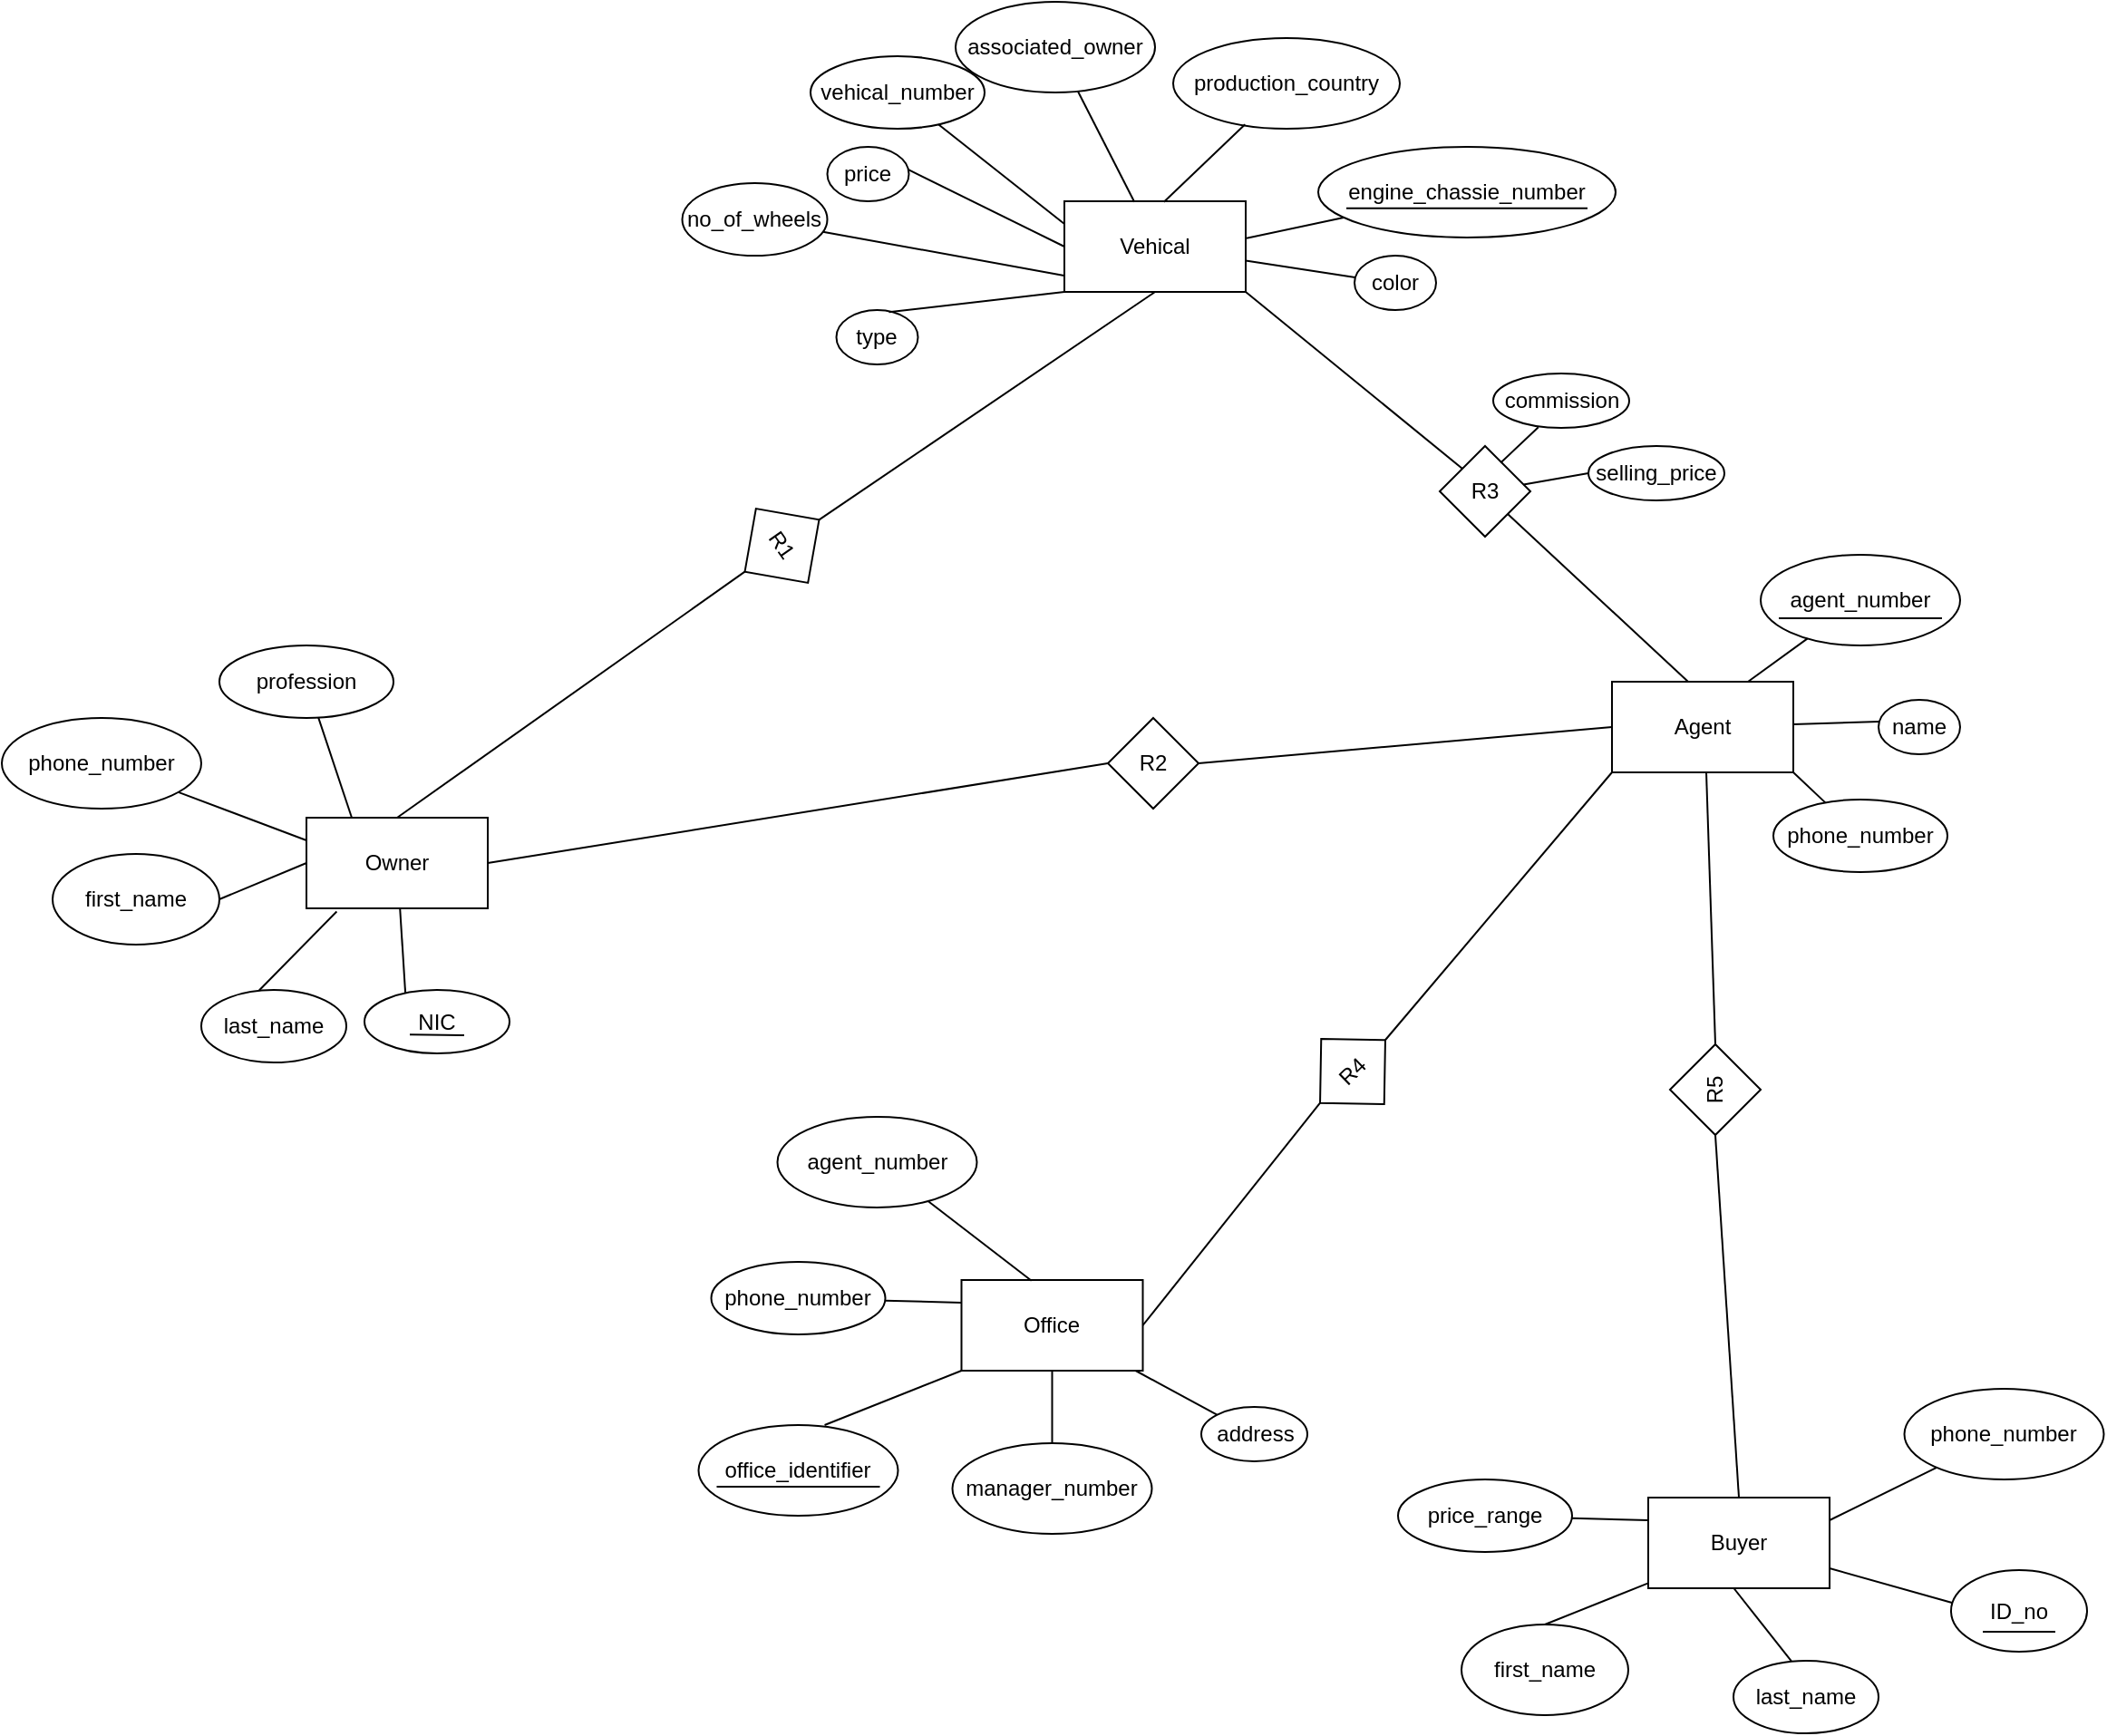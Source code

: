 <mxfile version="14.6.12" type="device"><diagram id="5IXPgv30BTHkzkH8dH1A" name="Page-1"><mxGraphModel dx="2805" dy="1860" grid="1" gridSize="10" guides="1" tooltips="1" connect="1" arrows="1" fold="1" page="1" pageScale="1" pageWidth="850" pageHeight="1100" math="0" shadow="0"><root><mxCell id="0"/><mxCell id="1" parent="0"/><mxCell id="0gFhzpD9oxNA3ZK4Rl7I-9" value="Vehical" style="rounded=0;whiteSpace=wrap;html=1;" vertex="1" parent="1"><mxGeometry x="-24" y="180" width="100" height="50" as="geometry"/></mxCell><mxCell id="0gFhzpD9oxNA3ZK4Rl7I-10" value="engine_chassie_number" style="ellipse;whiteSpace=wrap;html=1;" vertex="1" parent="1"><mxGeometry x="116" y="150" width="164" height="50" as="geometry"/></mxCell><mxCell id="0gFhzpD9oxNA3ZK4Rl7I-11" value="associated_owner" style="ellipse;whiteSpace=wrap;html=1;" vertex="1" parent="1"><mxGeometry x="-84" y="70" width="110" height="50" as="geometry"/></mxCell><mxCell id="0gFhzpD9oxNA3ZK4Rl7I-12" value="no_of_wheels" style="ellipse;whiteSpace=wrap;html=1;" vertex="1" parent="1"><mxGeometry x="-234.75" y="170" width="80" height="40" as="geometry"/></mxCell><mxCell id="0gFhzpD9oxNA3ZK4Rl7I-13" value="price" style="ellipse;whiteSpace=wrap;html=1;" vertex="1" parent="1"><mxGeometry x="-154.75" y="150" width="45" height="30" as="geometry"/></mxCell><mxCell id="0gFhzpD9oxNA3ZK4Rl7I-14" value="color" style="ellipse;whiteSpace=wrap;html=1;" vertex="1" parent="1"><mxGeometry x="136" y="210" width="45" height="30" as="geometry"/></mxCell><mxCell id="0gFhzpD9oxNA3ZK4Rl7I-15" value="production_country" style="ellipse;whiteSpace=wrap;html=1;" vertex="1" parent="1"><mxGeometry x="36" y="90" width="125" height="50" as="geometry"/></mxCell><mxCell id="0gFhzpD9oxNA3ZK4Rl7I-16" value="vehical_number" style="ellipse;whiteSpace=wrap;html=1;" vertex="1" parent="1"><mxGeometry x="-164" y="100" width="96" height="40" as="geometry"/></mxCell><mxCell id="0gFhzpD9oxNA3ZK4Rl7I-17" value="type" style="ellipse;whiteSpace=wrap;html=1;" vertex="1" parent="1"><mxGeometry x="-149.75" y="240" width="45" height="30" as="geometry"/></mxCell><mxCell id="0gFhzpD9oxNA3ZK4Rl7I-22" value="" style="endArrow=none;html=1;exitX=0.007;exitY=0.4;exitDx=0;exitDy=0;exitPerimeter=0;" edge="1" parent="1" source="0gFhzpD9oxNA3ZK4Rl7I-14" target="0gFhzpD9oxNA3ZK4Rl7I-9"><mxGeometry width="50" height="50" relative="1" as="geometry"><mxPoint x="156" y="230" as="sourcePoint"/><mxPoint x="206" y="180" as="targetPoint"/></mxGeometry></mxCell><mxCell id="0gFhzpD9oxNA3ZK4Rl7I-23" value="" style="endArrow=none;html=1;exitX=1.005;exitY=0.408;exitDx=0;exitDy=0;exitPerimeter=0;" edge="1" parent="1" source="0gFhzpD9oxNA3ZK4Rl7I-9" target="0gFhzpD9oxNA3ZK4Rl7I-10"><mxGeometry width="50" height="50" relative="1" as="geometry"><mxPoint x="126" y="230" as="sourcePoint"/><mxPoint x="176" y="180" as="targetPoint"/></mxGeometry></mxCell><mxCell id="0gFhzpD9oxNA3ZK4Rl7I-26" value="" style="endArrow=none;html=1;entryX=0.317;entryY=0.952;entryDx=0;entryDy=0;entryPerimeter=0;exitX=0.549;exitY=0.008;exitDx=0;exitDy=0;exitPerimeter=0;" edge="1" parent="1" source="0gFhzpD9oxNA3ZK4Rl7I-9" target="0gFhzpD9oxNA3ZK4Rl7I-15"><mxGeometry width="50" height="50" relative="1" as="geometry"><mxPoint x="26" y="179" as="sourcePoint"/><mxPoint x="186" y="130" as="targetPoint"/></mxGeometry></mxCell><mxCell id="0gFhzpD9oxNA3ZK4Rl7I-28" value="" style="endArrow=none;html=1;exitX=0.386;exitY=0.008;exitDx=0;exitDy=0;exitPerimeter=0;" edge="1" parent="1" source="0gFhzpD9oxNA3ZK4Rl7I-9" target="0gFhzpD9oxNA3ZK4Rl7I-11"><mxGeometry width="50" height="50" relative="1" as="geometry"><mxPoint x="16" y="170" as="sourcePoint"/><mxPoint x="66" y="120" as="targetPoint"/></mxGeometry></mxCell><mxCell id="0gFhzpD9oxNA3ZK4Rl7I-29" value="" style="endArrow=none;html=1;exitX=0;exitY=0.25;exitDx=0;exitDy=0;" edge="1" parent="1" source="0gFhzpD9oxNA3ZK4Rl7I-9" target="0gFhzpD9oxNA3ZK4Rl7I-16"><mxGeometry width="50" height="50" relative="1" as="geometry"><mxPoint x="-44" y="140" as="sourcePoint"/><mxPoint x="6" y="90" as="targetPoint"/></mxGeometry></mxCell><mxCell id="0gFhzpD9oxNA3ZK4Rl7I-30" value="" style="endArrow=none;html=1;exitX=0.994;exitY=0.42;exitDx=0;exitDy=0;exitPerimeter=0;entryX=0;entryY=0.5;entryDx=0;entryDy=0;" edge="1" parent="1" source="0gFhzpD9oxNA3ZK4Rl7I-13" target="0gFhzpD9oxNA3ZK4Rl7I-9"><mxGeometry width="50" height="50" relative="1" as="geometry"><mxPoint x="-64" y="170" as="sourcePoint"/><mxPoint x="-14" y="120" as="targetPoint"/></mxGeometry></mxCell><mxCell id="0gFhzpD9oxNA3ZK4Rl7I-31" value="" style="endArrow=none;html=1;entryX=-0.002;entryY=0.82;entryDx=0;entryDy=0;entryPerimeter=0;" edge="1" parent="1" source="0gFhzpD9oxNA3ZK4Rl7I-12" target="0gFhzpD9oxNA3ZK4Rl7I-9"><mxGeometry width="50" height="50" relative="1" as="geometry"><mxPoint x="16" y="220" as="sourcePoint"/><mxPoint x="66" y="170" as="targetPoint"/></mxGeometry></mxCell><mxCell id="0gFhzpD9oxNA3ZK4Rl7I-32" value="" style="endArrow=none;html=1;exitX=0.645;exitY=0.037;exitDx=0;exitDy=0;exitPerimeter=0;entryX=0;entryY=1;entryDx=0;entryDy=0;" edge="1" parent="1" source="0gFhzpD9oxNA3ZK4Rl7I-17" target="0gFhzpD9oxNA3ZK4Rl7I-9"><mxGeometry width="50" height="50" relative="1" as="geometry"><mxPoint x="16" y="220" as="sourcePoint"/><mxPoint x="66" y="170" as="targetPoint"/></mxGeometry></mxCell><mxCell id="0gFhzpD9oxNA3ZK4Rl7I-50" value="Agent" style="rounded=0;whiteSpace=wrap;html=1;" vertex="1" parent="1"><mxGeometry x="278" y="445" width="100" height="50" as="geometry"/></mxCell><mxCell id="0gFhzpD9oxNA3ZK4Rl7I-52" value="agent_number" style="ellipse;whiteSpace=wrap;html=1;" vertex="1" parent="1"><mxGeometry x="360" y="375" width="110" height="50" as="geometry"/></mxCell><mxCell id="0gFhzpD9oxNA3ZK4Rl7I-55" value="name" style="ellipse;whiteSpace=wrap;html=1;" vertex="1" parent="1"><mxGeometry x="425" y="455" width="45" height="30" as="geometry"/></mxCell><mxCell id="0gFhzpD9oxNA3ZK4Rl7I-57" value="phone_number" style="ellipse;whiteSpace=wrap;html=1;" vertex="1" parent="1"><mxGeometry x="367" y="510" width="96" height="40" as="geometry"/></mxCell><mxCell id="0gFhzpD9oxNA3ZK4Rl7I-59" value="" style="endArrow=none;html=1;exitX=0.007;exitY=0.4;exitDx=0;exitDy=0;exitPerimeter=0;" edge="1" parent="1" source="0gFhzpD9oxNA3ZK4Rl7I-55" target="0gFhzpD9oxNA3ZK4Rl7I-50"><mxGeometry width="50" height="50" relative="1" as="geometry"><mxPoint x="458" y="495" as="sourcePoint"/><mxPoint x="508" y="445" as="targetPoint"/></mxGeometry></mxCell><mxCell id="0gFhzpD9oxNA3ZK4Rl7I-62" value="" style="endArrow=none;html=1;exitX=0.75;exitY=0;exitDx=0;exitDy=0;" edge="1" parent="1" source="0gFhzpD9oxNA3ZK4Rl7I-50" target="0gFhzpD9oxNA3ZK4Rl7I-52"><mxGeometry width="50" height="50" relative="1" as="geometry"><mxPoint x="318" y="435" as="sourcePoint"/><mxPoint x="368" y="385" as="targetPoint"/></mxGeometry></mxCell><mxCell id="0gFhzpD9oxNA3ZK4Rl7I-63" value="" style="endArrow=none;html=1;exitX=1;exitY=1;exitDx=0;exitDy=0;" edge="1" parent="1" source="0gFhzpD9oxNA3ZK4Rl7I-50" target="0gFhzpD9oxNA3ZK4Rl7I-57"><mxGeometry width="50" height="50" relative="1" as="geometry"><mxPoint x="258" y="405" as="sourcePoint"/><mxPoint x="308" y="355" as="targetPoint"/></mxGeometry></mxCell><mxCell id="0gFhzpD9oxNA3ZK4Rl7I-67" value="Office" style="rounded=0;whiteSpace=wrap;html=1;" vertex="1" parent="1"><mxGeometry x="-80.75" y="775" width="100" height="50" as="geometry"/></mxCell><mxCell id="0gFhzpD9oxNA3ZK4Rl7I-68" value="agent_number" style="ellipse;whiteSpace=wrap;html=1;" vertex="1" parent="1"><mxGeometry x="-182.25" y="685" width="110" height="50" as="geometry"/></mxCell><mxCell id="0gFhzpD9oxNA3ZK4Rl7I-69" value="address" style="ellipse;whiteSpace=wrap;html=1;" vertex="1" parent="1"><mxGeometry x="51.5" y="845" width="58.5" height="30" as="geometry"/></mxCell><mxCell id="0gFhzpD9oxNA3ZK4Rl7I-70" value="phone_number" style="ellipse;whiteSpace=wrap;html=1;" vertex="1" parent="1"><mxGeometry x="-218.75" y="765" width="96" height="40" as="geometry"/></mxCell><mxCell id="0gFhzpD9oxNA3ZK4Rl7I-71" value="" style="endArrow=none;html=1;exitX=0;exitY=0;exitDx=0;exitDy=0;" edge="1" parent="1" source="0gFhzpD9oxNA3ZK4Rl7I-69" target="0gFhzpD9oxNA3ZK4Rl7I-67"><mxGeometry width="50" height="50" relative="1" as="geometry"><mxPoint x="99.25" y="825" as="sourcePoint"/><mxPoint x="149.25" y="775" as="targetPoint"/></mxGeometry></mxCell><mxCell id="0gFhzpD9oxNA3ZK4Rl7I-72" value="" style="endArrow=none;html=1;exitX=0.386;exitY=0.008;exitDx=0;exitDy=0;exitPerimeter=0;" edge="1" parent="1" source="0gFhzpD9oxNA3ZK4Rl7I-67" target="0gFhzpD9oxNA3ZK4Rl7I-68"><mxGeometry width="50" height="50" relative="1" as="geometry"><mxPoint x="-40.75" y="765" as="sourcePoint"/><mxPoint x="9.25" y="715" as="targetPoint"/></mxGeometry></mxCell><mxCell id="0gFhzpD9oxNA3ZK4Rl7I-73" value="" style="endArrow=none;html=1;exitX=0;exitY=0.25;exitDx=0;exitDy=0;" edge="1" parent="1" source="0gFhzpD9oxNA3ZK4Rl7I-67" target="0gFhzpD9oxNA3ZK4Rl7I-70"><mxGeometry width="50" height="50" relative="1" as="geometry"><mxPoint x="-100.75" y="735" as="sourcePoint"/><mxPoint x="-50.75" y="685" as="targetPoint"/></mxGeometry></mxCell><mxCell id="0gFhzpD9oxNA3ZK4Rl7I-74" value="manager_number" style="ellipse;whiteSpace=wrap;html=1;" vertex="1" parent="1"><mxGeometry x="-85.75" y="865" width="110" height="50" as="geometry"/></mxCell><mxCell id="0gFhzpD9oxNA3ZK4Rl7I-75" value="" style="endArrow=none;html=1;exitX=0.5;exitY=0;exitDx=0;exitDy=0;entryX=0.5;entryY=1;entryDx=0;entryDy=0;" edge="1" parent="1" source="0gFhzpD9oxNA3ZK4Rl7I-74" target="0gFhzpD9oxNA3ZK4Rl7I-67"><mxGeometry width="50" height="50" relative="1" as="geometry"><mxPoint x="157.75" y="835" as="sourcePoint"/><mxPoint x="207.75" y="785" as="targetPoint"/></mxGeometry></mxCell><mxCell id="0gFhzpD9oxNA3ZK4Rl7I-76" value="office_identifier" style="ellipse;whiteSpace=wrap;html=1;" vertex="1" parent="1"><mxGeometry x="-225.75" y="855" width="110" height="50" as="geometry"/></mxCell><mxCell id="0gFhzpD9oxNA3ZK4Rl7I-77" value="" style="endArrow=none;html=1;exitX=0.632;exitY=0;exitDx=0;exitDy=0;exitPerimeter=0;entryX=0;entryY=1;entryDx=0;entryDy=0;" edge="1" parent="1" source="0gFhzpD9oxNA3ZK4Rl7I-76" target="0gFhzpD9oxNA3ZK4Rl7I-67"><mxGeometry width="50" height="50" relative="1" as="geometry"><mxPoint x="117.75" y="815" as="sourcePoint"/><mxPoint x="167.75" y="765" as="targetPoint"/></mxGeometry></mxCell><mxCell id="0gFhzpD9oxNA3ZK4Rl7I-78" value="Owner" style="rounded=0;whiteSpace=wrap;html=1;" vertex="1" parent="1"><mxGeometry x="-442" y="520" width="100" height="50" as="geometry"/></mxCell><mxCell id="0gFhzpD9oxNA3ZK4Rl7I-79" value="phone_number" style="ellipse;whiteSpace=wrap;html=1;" vertex="1" parent="1"><mxGeometry x="-610" y="465" width="110" height="50" as="geometry"/></mxCell><mxCell id="0gFhzpD9oxNA3ZK4Rl7I-80" value="NIC" style="ellipse;whiteSpace=wrap;html=1;" vertex="1" parent="1"><mxGeometry x="-410" y="615" width="80" height="35" as="geometry"/></mxCell><mxCell id="0gFhzpD9oxNA3ZK4Rl7I-81" value="profession" style="ellipse;whiteSpace=wrap;html=1;" vertex="1" parent="1"><mxGeometry x="-490" y="425" width="96" height="40" as="geometry"/></mxCell><mxCell id="0gFhzpD9oxNA3ZK4Rl7I-82" value="" style="endArrow=none;html=1;exitX=0.282;exitY=0.049;exitDx=0;exitDy=0;exitPerimeter=0;" edge="1" parent="1" source="0gFhzpD9oxNA3ZK4Rl7I-80" target="0gFhzpD9oxNA3ZK4Rl7I-78"><mxGeometry width="50" height="50" relative="1" as="geometry"><mxPoint x="-262" y="570" as="sourcePoint"/><mxPoint x="-212" y="520" as="targetPoint"/></mxGeometry></mxCell><mxCell id="0gFhzpD9oxNA3ZK4Rl7I-83" value="" style="endArrow=none;html=1;exitX=0;exitY=0.25;exitDx=0;exitDy=0;" edge="1" parent="1" source="0gFhzpD9oxNA3ZK4Rl7I-78" target="0gFhzpD9oxNA3ZK4Rl7I-79"><mxGeometry width="50" height="50" relative="1" as="geometry"><mxPoint x="-402" y="510" as="sourcePoint"/><mxPoint x="-352" y="460" as="targetPoint"/></mxGeometry></mxCell><mxCell id="0gFhzpD9oxNA3ZK4Rl7I-84" value="" style="endArrow=none;html=1;exitX=0.25;exitY=0;exitDx=0;exitDy=0;" edge="1" parent="1" source="0gFhzpD9oxNA3ZK4Rl7I-78" target="0gFhzpD9oxNA3ZK4Rl7I-81"><mxGeometry width="50" height="50" relative="1" as="geometry"><mxPoint x="-462" y="480" as="sourcePoint"/><mxPoint x="-412" y="430" as="targetPoint"/></mxGeometry></mxCell><mxCell id="0gFhzpD9oxNA3ZK4Rl7I-85" value="first_name" style="ellipse;whiteSpace=wrap;html=1;" vertex="1" parent="1"><mxGeometry x="-582" y="540" width="92" height="50" as="geometry"/></mxCell><mxCell id="0gFhzpD9oxNA3ZK4Rl7I-86" value="" style="endArrow=none;html=1;exitX=1;exitY=0.5;exitDx=0;exitDy=0;entryX=0;entryY=0.5;entryDx=0;entryDy=0;" edge="1" parent="1" source="0gFhzpD9oxNA3ZK4Rl7I-85" target="0gFhzpD9oxNA3ZK4Rl7I-78"><mxGeometry width="50" height="50" relative="1" as="geometry"><mxPoint x="-203.5" y="580" as="sourcePoint"/><mxPoint x="-153.5" y="530" as="targetPoint"/></mxGeometry></mxCell><mxCell id="0gFhzpD9oxNA3ZK4Rl7I-89" value="last_name" style="ellipse;whiteSpace=wrap;html=1;" vertex="1" parent="1"><mxGeometry x="-500" y="615" width="80" height="40" as="geometry"/></mxCell><mxCell id="0gFhzpD9oxNA3ZK4Rl7I-90" value="" style="endArrow=none;html=1;entryX=0.167;entryY=1.035;entryDx=0;entryDy=0;exitX=0.399;exitY=0.006;exitDx=0;exitDy=0;entryPerimeter=0;exitPerimeter=0;" edge="1" parent="1" source="0gFhzpD9oxNA3ZK4Rl7I-89" target="0gFhzpD9oxNA3ZK4Rl7I-78"><mxGeometry width="50" height="50" relative="1" as="geometry"><mxPoint x="-465" y="620" as="sourcePoint"/><mxPoint x="-415" y="570" as="targetPoint"/></mxGeometry></mxCell><mxCell id="0gFhzpD9oxNA3ZK4Rl7I-91" value="Buyer" style="rounded=0;whiteSpace=wrap;html=1;" vertex="1" parent="1"><mxGeometry x="298" y="895" width="100" height="50" as="geometry"/></mxCell><mxCell id="0gFhzpD9oxNA3ZK4Rl7I-92" value="phone_number" style="ellipse;whiteSpace=wrap;html=1;" vertex="1" parent="1"><mxGeometry x="439.25" y="835" width="110" height="50" as="geometry"/></mxCell><mxCell id="0gFhzpD9oxNA3ZK4Rl7I-93" value="ID_no" style="ellipse;whiteSpace=wrap;html=1;" vertex="1" parent="1"><mxGeometry x="465" y="935" width="75" height="45" as="geometry"/></mxCell><mxCell id="0gFhzpD9oxNA3ZK4Rl7I-94" value="price_range" style="ellipse;whiteSpace=wrap;html=1;" vertex="1" parent="1"><mxGeometry x="160" y="885" width="96" height="40" as="geometry"/></mxCell><mxCell id="0gFhzpD9oxNA3ZK4Rl7I-95" value="" style="endArrow=none;html=1;exitX=0.007;exitY=0.4;exitDx=0;exitDy=0;exitPerimeter=0;" edge="1" parent="1" source="0gFhzpD9oxNA3ZK4Rl7I-93" target="0gFhzpD9oxNA3ZK4Rl7I-91"><mxGeometry width="50" height="50" relative="1" as="geometry"><mxPoint x="478" y="945" as="sourcePoint"/><mxPoint x="528" y="895" as="targetPoint"/></mxGeometry></mxCell><mxCell id="0gFhzpD9oxNA3ZK4Rl7I-96" value="" style="endArrow=none;html=1;exitX=1;exitY=0.25;exitDx=0;exitDy=0;" edge="1" parent="1" source="0gFhzpD9oxNA3ZK4Rl7I-91" target="0gFhzpD9oxNA3ZK4Rl7I-92"><mxGeometry width="50" height="50" relative="1" as="geometry"><mxPoint x="338" y="885" as="sourcePoint"/><mxPoint x="388" y="835" as="targetPoint"/></mxGeometry></mxCell><mxCell id="0gFhzpD9oxNA3ZK4Rl7I-97" value="" style="endArrow=none;html=1;exitX=0;exitY=0.25;exitDx=0;exitDy=0;" edge="1" parent="1" source="0gFhzpD9oxNA3ZK4Rl7I-91" target="0gFhzpD9oxNA3ZK4Rl7I-94"><mxGeometry width="50" height="50" relative="1" as="geometry"><mxPoint x="278" y="855" as="sourcePoint"/><mxPoint x="328" y="805" as="targetPoint"/></mxGeometry></mxCell><mxCell id="0gFhzpD9oxNA3ZK4Rl7I-98" value="first_name" style="ellipse;whiteSpace=wrap;html=1;" vertex="1" parent="1"><mxGeometry x="195" y="965" width="92" height="50" as="geometry"/></mxCell><mxCell id="0gFhzpD9oxNA3ZK4Rl7I-99" value="" style="endArrow=none;html=1;exitX=0.5;exitY=0;exitDx=0;exitDy=0;entryX=0;entryY=0.944;entryDx=0;entryDy=0;entryPerimeter=0;" edge="1" parent="1" source="0gFhzpD9oxNA3ZK4Rl7I-98" target="0gFhzpD9oxNA3ZK4Rl7I-91"><mxGeometry width="50" height="50" relative="1" as="geometry"><mxPoint x="536.5" y="955" as="sourcePoint"/><mxPoint x="586.5" y="905" as="targetPoint"/></mxGeometry></mxCell><mxCell id="0gFhzpD9oxNA3ZK4Rl7I-100" value="last_name" style="ellipse;whiteSpace=wrap;html=1;" vertex="1" parent="1"><mxGeometry x="345" y="985" width="80" height="40" as="geometry"/></mxCell><mxCell id="0gFhzpD9oxNA3ZK4Rl7I-101" value="" style="endArrow=none;html=1;entryX=0.472;entryY=1;entryDx=0;entryDy=0;exitX=0.399;exitY=0.006;exitDx=0;exitDy=0;entryPerimeter=0;exitPerimeter=0;" edge="1" parent="1" source="0gFhzpD9oxNA3ZK4Rl7I-100" target="0gFhzpD9oxNA3ZK4Rl7I-91"><mxGeometry width="50" height="50" relative="1" as="geometry"><mxPoint x="275" y="995" as="sourcePoint"/><mxPoint x="325" y="945" as="targetPoint"/></mxGeometry></mxCell><mxCell id="0gFhzpD9oxNA3ZK4Rl7I-102" value="R4" style="rhombus;whiteSpace=wrap;html=1;rotation=-44;" vertex="1" parent="1"><mxGeometry x="110" y="635" width="50" height="50" as="geometry"/></mxCell><mxCell id="0gFhzpD9oxNA3ZK4Rl7I-103" value="" style="endArrow=none;html=1;exitX=1;exitY=0.5;exitDx=0;exitDy=0;entryX=0;entryY=0.5;entryDx=0;entryDy=0;" edge="1" parent="1" source="0gFhzpD9oxNA3ZK4Rl7I-67" target="0gFhzpD9oxNA3ZK4Rl7I-102"><mxGeometry width="50" height="50" relative="1" as="geometry"><mxPoint x="-5.75" y="835" as="sourcePoint"/><mxPoint x="44.25" y="785" as="targetPoint"/></mxGeometry></mxCell><mxCell id="0gFhzpD9oxNA3ZK4Rl7I-104" value="" style="endArrow=none;html=1;exitX=1;exitY=0.5;exitDx=0;exitDy=0;entryX=0;entryY=1;entryDx=0;entryDy=0;" edge="1" parent="1" source="0gFhzpD9oxNA3ZK4Rl7I-102" target="0gFhzpD9oxNA3ZK4Rl7I-50"><mxGeometry width="50" height="50" relative="1" as="geometry"><mxPoint x="-38.5" y="480" as="sourcePoint"/><mxPoint x="60" y="480" as="targetPoint"/></mxGeometry></mxCell><mxCell id="0gFhzpD9oxNA3ZK4Rl7I-426" value="R3" style="rhombus;whiteSpace=wrap;html=1;" vertex="1" parent="1"><mxGeometry x="183" y="315" width="50" height="50" as="geometry"/></mxCell><mxCell id="0gFhzpD9oxNA3ZK4Rl7I-427" value="" style="endArrow=none;html=1;exitX=1;exitY=1;exitDx=0;exitDy=0;entryX=0;entryY=0;entryDx=0;entryDy=0;" edge="1" parent="1" target="0gFhzpD9oxNA3ZK4Rl7I-426" source="0gFhzpD9oxNA3ZK4Rl7I-9"><mxGeometry width="50" height="50" relative="1" as="geometry"><mxPoint x="111.5" y="320" as="sourcePoint"/><mxPoint x="270" y="305" as="targetPoint"/></mxGeometry></mxCell><mxCell id="0gFhzpD9oxNA3ZK4Rl7I-428" value="" style="endArrow=none;html=1;exitX=1;exitY=1;exitDx=0;exitDy=0;entryX=0.42;entryY=0;entryDx=0;entryDy=0;entryPerimeter=0;" edge="1" parent="1" source="0gFhzpD9oxNA3ZK4Rl7I-426" target="0gFhzpD9oxNA3ZK4Rl7I-50"><mxGeometry width="50" height="50" relative="1" as="geometry"><mxPoint x="121.5" y="330" as="sourcePoint"/><mxPoint x="438" y="320" as="targetPoint"/></mxGeometry></mxCell><mxCell id="0gFhzpD9oxNA3ZK4Rl7I-429" value="commission" style="ellipse;whiteSpace=wrap;html=1;" vertex="1" parent="1"><mxGeometry x="212.5" y="275" width="75" height="30" as="geometry"/></mxCell><mxCell id="0gFhzpD9oxNA3ZK4Rl7I-430" value="selling_price" style="ellipse;whiteSpace=wrap;html=1;" vertex="1" parent="1"><mxGeometry x="265" y="315" width="75" height="30" as="geometry"/></mxCell><mxCell id="0gFhzpD9oxNA3ZK4Rl7I-431" value="" style="endArrow=none;html=1;entryX=0.332;entryY=0.987;entryDx=0;entryDy=0;entryPerimeter=0;exitX=0.673;exitY=0.184;exitDx=0;exitDy=0;exitPerimeter=0;" edge="1" parent="1" source="0gFhzpD9oxNA3ZK4Rl7I-426" target="0gFhzpD9oxNA3ZK4Rl7I-429"><mxGeometry width="50" height="50" relative="1" as="geometry"><mxPoint x="120" y="545" as="sourcePoint"/><mxPoint x="170" y="495" as="targetPoint"/></mxGeometry></mxCell><mxCell id="0gFhzpD9oxNA3ZK4Rl7I-433" value="" style="endArrow=none;html=1;entryX=0;entryY=0.5;entryDx=0;entryDy=0;" edge="1" parent="1" source="0gFhzpD9oxNA3ZK4Rl7I-426" target="0gFhzpD9oxNA3ZK4Rl7I-430"><mxGeometry width="50" height="50" relative="1" as="geometry"><mxPoint x="249" y="332.2" as="sourcePoint"/><mxPoint x="247.4" y="314.61" as="targetPoint"/></mxGeometry></mxCell><mxCell id="0gFhzpD9oxNA3ZK4Rl7I-434" value="" style="endArrow=none;html=1;entryX=0.5;entryY=1;entryDx=0;entryDy=0;exitX=0.5;exitY=0;exitDx=0;exitDy=0;" edge="1" parent="1" source="0gFhzpD9oxNA3ZK4Rl7I-78" target="0gFhzpD9oxNA3ZK4Rl7I-435"><mxGeometry width="50" height="50" relative="1" as="geometry"><mxPoint x="130" y="605" as="sourcePoint"/><mxPoint x="180" y="555" as="targetPoint"/></mxGeometry></mxCell><mxCell id="0gFhzpD9oxNA3ZK4Rl7I-435" value="R1" style="rhombus;whiteSpace=wrap;html=1;rotation=55;" vertex="1" parent="1"><mxGeometry x="-204.75" y="345" width="50" height="50" as="geometry"/></mxCell><mxCell id="0gFhzpD9oxNA3ZK4Rl7I-436" value="" style="endArrow=none;html=1;exitX=0.5;exitY=1;exitDx=0;exitDy=0;entryX=0.5;entryY=0;entryDx=0;entryDy=0;" edge="1" parent="1" source="0gFhzpD9oxNA3ZK4Rl7I-9" target="0gFhzpD9oxNA3ZK4Rl7I-435"><mxGeometry width="50" height="50" relative="1" as="geometry"><mxPoint x="-52" y="755" as="sourcePoint"/><mxPoint x="-150" y="325" as="targetPoint"/></mxGeometry></mxCell><mxCell id="0gFhzpD9oxNA3ZK4Rl7I-437" value="R2" style="rhombus;whiteSpace=wrap;html=1;rotation=0;" vertex="1" parent="1"><mxGeometry y="465" width="50" height="50" as="geometry"/></mxCell><mxCell id="0gFhzpD9oxNA3ZK4Rl7I-438" value="" style="endArrow=none;html=1;exitX=1;exitY=0.5;exitDx=0;exitDy=0;entryX=0;entryY=0.5;entryDx=0;entryDy=0;" edge="1" parent="1" source="0gFhzpD9oxNA3ZK4Rl7I-437" target="0gFhzpD9oxNA3ZK4Rl7I-50"><mxGeometry width="50" height="50" relative="1" as="geometry"><mxPoint x="50" y="545" as="sourcePoint"/><mxPoint x="100" y="495" as="targetPoint"/></mxGeometry></mxCell><mxCell id="0gFhzpD9oxNA3ZK4Rl7I-439" value="" style="endArrow=none;html=1;exitX=0;exitY=0.5;exitDx=0;exitDy=0;entryX=1;entryY=0.5;entryDx=0;entryDy=0;" edge="1" parent="1" source="0gFhzpD9oxNA3ZK4Rl7I-437" target="0gFhzpD9oxNA3ZK4Rl7I-78"><mxGeometry width="50" height="50" relative="1" as="geometry"><mxPoint x="191.651" y="583.93" as="sourcePoint"/><mxPoint x="288" y="505" as="targetPoint"/></mxGeometry></mxCell><mxCell id="0gFhzpD9oxNA3ZK4Rl7I-440" value="R5" style="rhombus;whiteSpace=wrap;html=1;rotation=-90;" vertex="1" parent="1"><mxGeometry x="310" y="645" width="50" height="50" as="geometry"/></mxCell><mxCell id="0gFhzpD9oxNA3ZK4Rl7I-441" value="" style="endArrow=none;html=1;exitX=1;exitY=0.5;exitDx=0;exitDy=0;entryX=0;entryY=1;entryDx=0;entryDy=0;" edge="1" parent="1" source="0gFhzpD9oxNA3ZK4Rl7I-440"><mxGeometry width="50" height="50" relative="1" as="geometry"><mxPoint x="102" y="545" as="sourcePoint"/><mxPoint x="330" y="495" as="targetPoint"/></mxGeometry></mxCell><mxCell id="0gFhzpD9oxNA3ZK4Rl7I-442" value="" style="endArrow=none;html=1;exitX=0;exitY=0.5;exitDx=0;exitDy=0;entryX=0.5;entryY=0;entryDx=0;entryDy=0;" edge="1" parent="1" source="0gFhzpD9oxNA3ZK4Rl7I-440" target="0gFhzpD9oxNA3ZK4Rl7I-91"><mxGeometry width="50" height="50" relative="1" as="geometry"><mxPoint x="243.651" y="583.93" as="sourcePoint"/><mxPoint x="40" y="745" as="targetPoint"/></mxGeometry></mxCell><mxCell id="0gFhzpD9oxNA3ZK4Rl7I-447" value="" style="endArrow=none;html=1;" edge="1" parent="1"><mxGeometry width="50" height="50" relative="1" as="geometry"><mxPoint x="264.5" y="183.83" as="sourcePoint"/><mxPoint x="131.5" y="183.83" as="targetPoint"/></mxGeometry></mxCell><mxCell id="0gFhzpD9oxNA3ZK4Rl7I-449" value="" style="endArrow=none;html=1;" edge="1" parent="1"><mxGeometry width="50" height="50" relative="1" as="geometry"><mxPoint x="460" y="410" as="sourcePoint"/><mxPoint x="370" y="410" as="targetPoint"/></mxGeometry></mxCell><mxCell id="0gFhzpD9oxNA3ZK4Rl7I-450" value="" style="endArrow=none;html=1;" edge="1" parent="1"><mxGeometry width="50" height="50" relative="1" as="geometry"><mxPoint x="522.5" y="969" as="sourcePoint"/><mxPoint x="482.5" y="969" as="targetPoint"/></mxGeometry></mxCell><mxCell id="0gFhzpD9oxNA3ZK4Rl7I-452" value="" style="endArrow=none;html=1;" edge="1" parent="1"><mxGeometry width="50" height="50" relative="1" as="geometry"><mxPoint x="-125.75" y="889" as="sourcePoint"/><mxPoint x="-215.75" y="889" as="targetPoint"/></mxGeometry></mxCell><mxCell id="0gFhzpD9oxNA3ZK4Rl7I-453" value="" style="endArrow=none;html=1;" edge="1" parent="1"><mxGeometry width="50" height="50" relative="1" as="geometry"><mxPoint x="-355" y="640" as="sourcePoint"/><mxPoint x="-385" y="639.57" as="targetPoint"/></mxGeometry></mxCell></root></mxGraphModel></diagram></mxfile>